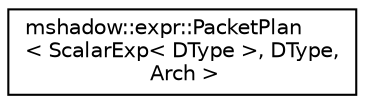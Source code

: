 digraph "Graphical Class Hierarchy"
{
 // LATEX_PDF_SIZE
  edge [fontname="Helvetica",fontsize="10",labelfontname="Helvetica",labelfontsize="10"];
  node [fontname="Helvetica",fontsize="10",shape=record];
  rankdir="LR";
  Node0 [label="mshadow::expr::PacketPlan\l\< ScalarExp\< DType \>, DType,\l Arch \>",height=0.2,width=0.4,color="black", fillcolor="white", style="filled",URL="$classmshadow_1_1expr_1_1PacketPlan_3_01ScalarExp_3_01DType_01_4_00_01DType_00_01Arch_01_4.html",tooltip=" "];
}
